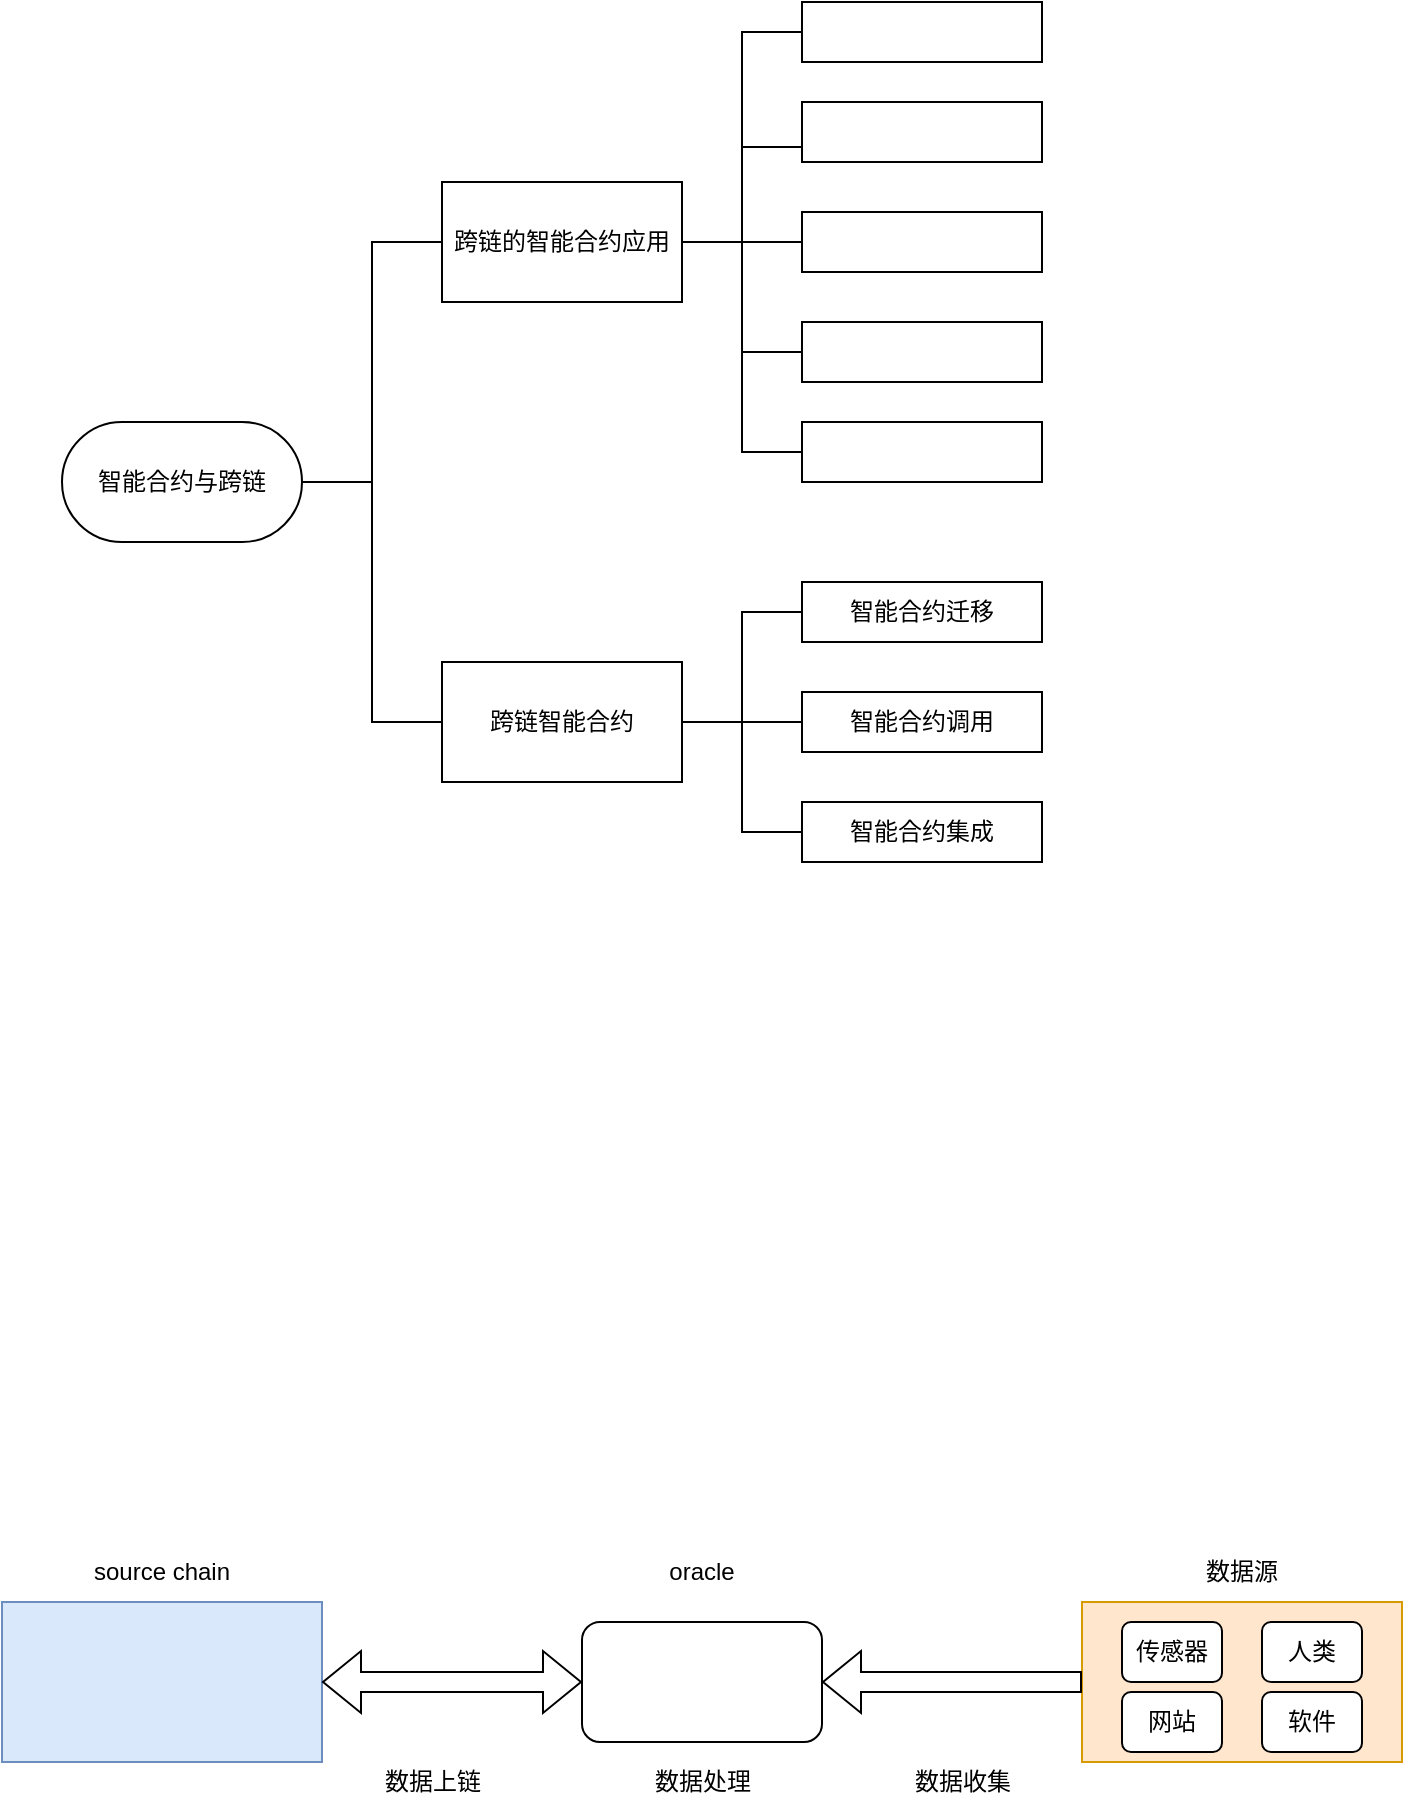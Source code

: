 <mxfile version="20.3.0" type="github">
  <diagram id="AY_RZhpApxooX1UB-t8B" name="第 1 页">
    <mxGraphModel dx="2302" dy="1154" grid="1" gridSize="10" guides="1" tooltips="1" connect="1" arrows="1" fold="1" page="1" pageScale="1" pageWidth="827" pageHeight="1169" math="0" shadow="0">
      <root>
        <mxCell id="0" />
        <mxCell id="1" parent="0" />
        <mxCell id="ZgvsAUaqCPlB6aMqaiT2-5" style="edgeStyle=orthogonalEdgeStyle;rounded=0;orthogonalLoop=1;jettySize=auto;html=1;entryX=0;entryY=0.5;entryDx=0;entryDy=0;endArrow=none;endFill=0;" parent="1" source="ZgvsAUaqCPlB6aMqaiT2-1" target="ZgvsAUaqCPlB6aMqaiT2-3" edge="1">
          <mxGeometry relative="1" as="geometry" />
        </mxCell>
        <mxCell id="ZgvsAUaqCPlB6aMqaiT2-6" style="edgeStyle=orthogonalEdgeStyle;rounded=0;orthogonalLoop=1;jettySize=auto;html=1;entryX=0;entryY=0.5;entryDx=0;entryDy=0;endArrow=none;endFill=0;" parent="1" source="ZgvsAUaqCPlB6aMqaiT2-1" target="ZgvsAUaqCPlB6aMqaiT2-2" edge="1">
          <mxGeometry relative="1" as="geometry" />
        </mxCell>
        <mxCell id="ZgvsAUaqCPlB6aMqaiT2-1" value="智能合约与跨链" style="rounded=1;whiteSpace=wrap;html=1;arcSize=50;" parent="1" vertex="1">
          <mxGeometry x="70" y="210" width="120" height="60" as="geometry" />
        </mxCell>
        <mxCell id="ZgvsAUaqCPlB6aMqaiT2-20" style="edgeStyle=orthogonalEdgeStyle;rounded=0;orthogonalLoop=1;jettySize=auto;html=1;entryX=0;entryY=0.5;entryDx=0;entryDy=0;endArrow=none;endFill=0;" parent="1" source="ZgvsAUaqCPlB6aMqaiT2-2" target="ZgvsAUaqCPlB6aMqaiT2-14" edge="1">
          <mxGeometry relative="1" as="geometry" />
        </mxCell>
        <mxCell id="ZgvsAUaqCPlB6aMqaiT2-21" style="edgeStyle=orthogonalEdgeStyle;rounded=0;orthogonalLoop=1;jettySize=auto;html=1;entryX=0;entryY=0.5;entryDx=0;entryDy=0;endArrow=none;endFill=0;" parent="1" source="ZgvsAUaqCPlB6aMqaiT2-2" target="ZgvsAUaqCPlB6aMqaiT2-13" edge="1">
          <mxGeometry relative="1" as="geometry" />
        </mxCell>
        <mxCell id="ZgvsAUaqCPlB6aMqaiT2-22" style="edgeStyle=orthogonalEdgeStyle;rounded=0;orthogonalLoop=1;jettySize=auto;html=1;entryX=0;entryY=0.5;entryDx=0;entryDy=0;endArrow=none;endFill=0;" parent="1" source="ZgvsAUaqCPlB6aMqaiT2-2" target="ZgvsAUaqCPlB6aMqaiT2-12" edge="1">
          <mxGeometry relative="1" as="geometry" />
        </mxCell>
        <mxCell id="ZgvsAUaqCPlB6aMqaiT2-2" value="跨链智能合约" style="rounded=0;whiteSpace=wrap;html=1;" parent="1" vertex="1">
          <mxGeometry x="260" y="330" width="120" height="60" as="geometry" />
        </mxCell>
        <mxCell id="ZgvsAUaqCPlB6aMqaiT2-15" style="edgeStyle=orthogonalEdgeStyle;rounded=0;orthogonalLoop=1;jettySize=auto;html=1;entryX=0;entryY=0.5;entryDx=0;entryDy=0;endArrow=none;endFill=0;" parent="1" source="ZgvsAUaqCPlB6aMqaiT2-3" target="ZgvsAUaqCPlB6aMqaiT2-8" edge="1">
          <mxGeometry relative="1" as="geometry" />
        </mxCell>
        <mxCell id="ZgvsAUaqCPlB6aMqaiT2-16" style="edgeStyle=orthogonalEdgeStyle;rounded=0;orthogonalLoop=1;jettySize=auto;html=1;entryX=0;entryY=0.75;entryDx=0;entryDy=0;endArrow=none;endFill=0;" parent="1" source="ZgvsAUaqCPlB6aMqaiT2-3" target="ZgvsAUaqCPlB6aMqaiT2-4" edge="1">
          <mxGeometry relative="1" as="geometry" />
        </mxCell>
        <mxCell id="ZgvsAUaqCPlB6aMqaiT2-17" style="edgeStyle=orthogonalEdgeStyle;rounded=0;orthogonalLoop=1;jettySize=auto;html=1;entryX=0;entryY=0.5;entryDx=0;entryDy=0;endArrow=none;endFill=0;" parent="1" source="ZgvsAUaqCPlB6aMqaiT2-3" target="ZgvsAUaqCPlB6aMqaiT2-10" edge="1">
          <mxGeometry relative="1" as="geometry" />
        </mxCell>
        <mxCell id="ZgvsAUaqCPlB6aMqaiT2-18" style="edgeStyle=orthogonalEdgeStyle;rounded=0;orthogonalLoop=1;jettySize=auto;html=1;entryX=0;entryY=0.5;entryDx=0;entryDy=0;endArrow=none;endFill=0;" parent="1" source="ZgvsAUaqCPlB6aMqaiT2-3" target="ZgvsAUaqCPlB6aMqaiT2-11" edge="1">
          <mxGeometry relative="1" as="geometry" />
        </mxCell>
        <mxCell id="ZgvsAUaqCPlB6aMqaiT2-19" style="edgeStyle=orthogonalEdgeStyle;rounded=0;orthogonalLoop=1;jettySize=auto;html=1;entryX=0;entryY=0.5;entryDx=0;entryDy=0;endArrow=none;endFill=0;" parent="1" source="ZgvsAUaqCPlB6aMqaiT2-3" target="ZgvsAUaqCPlB6aMqaiT2-9" edge="1">
          <mxGeometry relative="1" as="geometry" />
        </mxCell>
        <mxCell id="ZgvsAUaqCPlB6aMqaiT2-3" value="跨链的智能合约应用" style="rounded=0;whiteSpace=wrap;html=1;" parent="1" vertex="1">
          <mxGeometry x="260" y="90" width="120" height="60" as="geometry" />
        </mxCell>
        <mxCell id="ZgvsAUaqCPlB6aMqaiT2-4" value="" style="rounded=0;whiteSpace=wrap;html=1;flipH=0;flipV=1;container=0;" parent="1" vertex="1">
          <mxGeometry x="440" y="50" width="120" height="30" as="geometry" />
        </mxCell>
        <mxCell id="ZgvsAUaqCPlB6aMqaiT2-8" value="" style="rounded=0;whiteSpace=wrap;html=1;flipH=0;flipV=1;container=0;" parent="1" vertex="1">
          <mxGeometry x="440" width="120" height="30" as="geometry" />
        </mxCell>
        <mxCell id="ZgvsAUaqCPlB6aMqaiT2-9" value="" style="rounded=0;whiteSpace=wrap;html=1;flipH=0;flipV=1;container=0;" parent="1" vertex="1">
          <mxGeometry x="440" y="210" width="120" height="30" as="geometry" />
        </mxCell>
        <mxCell id="ZgvsAUaqCPlB6aMqaiT2-10" value="" style="rounded=0;whiteSpace=wrap;html=1;flipH=0;flipV=1;container=0;" parent="1" vertex="1">
          <mxGeometry x="440" y="105" width="120" height="30" as="geometry" />
        </mxCell>
        <mxCell id="ZgvsAUaqCPlB6aMqaiT2-11" value="" style="rounded=0;whiteSpace=wrap;html=1;flipH=0;flipV=1;container=0;" parent="1" vertex="1">
          <mxGeometry x="440" y="160" width="120" height="30" as="geometry" />
        </mxCell>
        <mxCell id="ZgvsAUaqCPlB6aMqaiT2-12" value="智能合约集成" style="rounded=0;whiteSpace=wrap;html=1;flipH=0;flipV=1;container=0;" parent="1" vertex="1">
          <mxGeometry x="440" y="400" width="120" height="30" as="geometry" />
        </mxCell>
        <mxCell id="ZgvsAUaqCPlB6aMqaiT2-13" value="智能合约调用" style="rounded=0;whiteSpace=wrap;html=1;flipH=0;flipV=1;container=0;" parent="1" vertex="1">
          <mxGeometry x="440" y="345" width="120" height="30" as="geometry" />
        </mxCell>
        <mxCell id="ZgvsAUaqCPlB6aMqaiT2-14" value="智能合约迁移" style="rounded=0;whiteSpace=wrap;html=1;flipH=0;flipV=1;container=0;" parent="1" vertex="1">
          <mxGeometry x="440" y="290" width="120" height="30" as="geometry" />
        </mxCell>
        <mxCell id="B7JdM21IyaLJpBbRQkAh-1" value="" style="rounded=0;whiteSpace=wrap;html=1;fillColor=#dae8fc;strokeColor=#6c8ebf;" vertex="1" parent="1">
          <mxGeometry x="40" y="800" width="160" height="80" as="geometry" />
        </mxCell>
        <mxCell id="B7JdM21IyaLJpBbRQkAh-3" value="" style="rounded=0;whiteSpace=wrap;html=1;fillColor=#ffe6cc;strokeColor=#d79b00;" vertex="1" parent="1">
          <mxGeometry x="580" y="800" width="160" height="80" as="geometry" />
        </mxCell>
        <mxCell id="B7JdM21IyaLJpBbRQkAh-4" value="source chain" style="text;html=1;strokeColor=none;fillColor=none;align=center;verticalAlign=middle;whiteSpace=wrap;rounded=0;" vertex="1" parent="1">
          <mxGeometry x="75" y="770" width="90" height="30" as="geometry" />
        </mxCell>
        <mxCell id="B7JdM21IyaLJpBbRQkAh-5" value="数据源" style="text;html=1;strokeColor=none;fillColor=none;align=center;verticalAlign=middle;whiteSpace=wrap;rounded=0;" vertex="1" parent="1">
          <mxGeometry x="630" y="770" width="60" height="30" as="geometry" />
        </mxCell>
        <mxCell id="B7JdM21IyaLJpBbRQkAh-6" value="" style="rounded=1;whiteSpace=wrap;html=1;" vertex="1" parent="1">
          <mxGeometry x="330" y="810" width="120" height="60" as="geometry" />
        </mxCell>
        <mxCell id="B7JdM21IyaLJpBbRQkAh-7" value="oracle" style="text;html=1;strokeColor=none;fillColor=none;align=center;verticalAlign=middle;whiteSpace=wrap;rounded=0;" vertex="1" parent="1">
          <mxGeometry x="360" y="770" width="60" height="30" as="geometry" />
        </mxCell>
        <mxCell id="B7JdM21IyaLJpBbRQkAh-8" value="" style="shape=flexArrow;endArrow=classic;startArrow=classic;html=1;rounded=0;exitX=1;exitY=0.5;exitDx=0;exitDy=0;entryX=0;entryY=0.5;entryDx=0;entryDy=0;" edge="1" parent="1" source="B7JdM21IyaLJpBbRQkAh-1" target="B7JdM21IyaLJpBbRQkAh-6">
          <mxGeometry width="100" height="100" relative="1" as="geometry">
            <mxPoint x="370" y="1070" as="sourcePoint" />
            <mxPoint x="470" y="970" as="targetPoint" />
          </mxGeometry>
        </mxCell>
        <mxCell id="B7JdM21IyaLJpBbRQkAh-10" value="" style="shape=flexArrow;endArrow=classic;html=1;rounded=0;entryX=1;entryY=0.5;entryDx=0;entryDy=0;exitX=0;exitY=0.5;exitDx=0;exitDy=0;" edge="1" parent="1" source="B7JdM21IyaLJpBbRQkAh-3" target="B7JdM21IyaLJpBbRQkAh-6">
          <mxGeometry width="50" height="50" relative="1" as="geometry">
            <mxPoint x="400" y="1040" as="sourcePoint" />
            <mxPoint x="450" y="990" as="targetPoint" />
          </mxGeometry>
        </mxCell>
        <mxCell id="B7JdM21IyaLJpBbRQkAh-11" value="数据收集" style="text;html=1;align=center;verticalAlign=middle;resizable=0;points=[];autosize=1;strokeColor=none;fillColor=none;" vertex="1" parent="1">
          <mxGeometry x="485" y="875" width="70" height="30" as="geometry" />
        </mxCell>
        <mxCell id="B7JdM21IyaLJpBbRQkAh-12" value="数据上链" style="text;html=1;align=center;verticalAlign=middle;resizable=0;points=[];autosize=1;strokeColor=none;fillColor=none;" vertex="1" parent="1">
          <mxGeometry x="220" y="875" width="70" height="30" as="geometry" />
        </mxCell>
        <mxCell id="B7JdM21IyaLJpBbRQkAh-13" value="数据处理" style="text;html=1;align=center;verticalAlign=middle;resizable=0;points=[];autosize=1;strokeColor=none;fillColor=none;" vertex="1" parent="1">
          <mxGeometry x="355" y="875" width="70" height="30" as="geometry" />
        </mxCell>
        <mxCell id="B7JdM21IyaLJpBbRQkAh-14" value="传感器" style="rounded=1;whiteSpace=wrap;html=1;" vertex="1" parent="1">
          <mxGeometry x="600" y="810" width="50" height="30" as="geometry" />
        </mxCell>
        <mxCell id="B7JdM21IyaLJpBbRQkAh-15" value="人类" style="rounded=1;whiteSpace=wrap;html=1;" vertex="1" parent="1">
          <mxGeometry x="670" y="810" width="50" height="30" as="geometry" />
        </mxCell>
        <mxCell id="B7JdM21IyaLJpBbRQkAh-16" value="网站" style="rounded=1;whiteSpace=wrap;html=1;" vertex="1" parent="1">
          <mxGeometry x="600" y="845" width="50" height="30" as="geometry" />
        </mxCell>
        <mxCell id="B7JdM21IyaLJpBbRQkAh-17" value="软件" style="rounded=1;whiteSpace=wrap;html=1;" vertex="1" parent="1">
          <mxGeometry x="670" y="845" width="50" height="30" as="geometry" />
        </mxCell>
      </root>
    </mxGraphModel>
  </diagram>
</mxfile>
